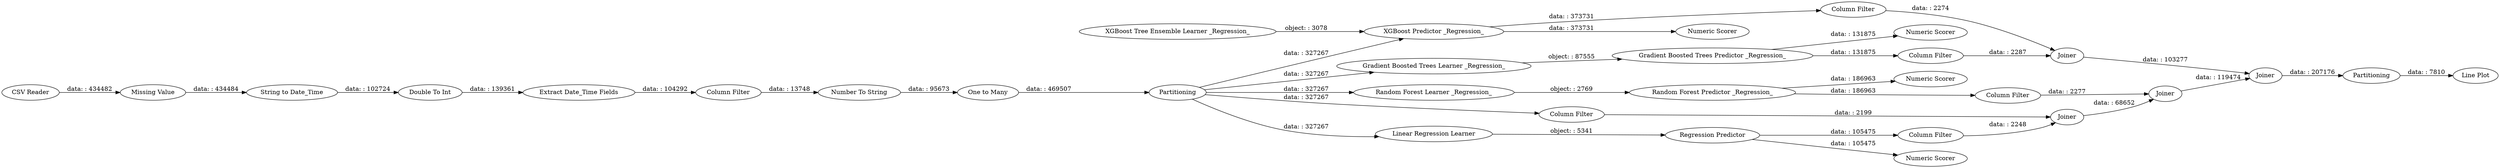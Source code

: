 digraph {
	"2624200566811571188_53" [label="Random Forest Learner _Regression_"]
	"-1809402135958444385_10" [label=Partitioning]
	"-1875470109411679830_59" [label=Joiner]
	"2624200566811571188_49" [label="Column Filter"]
	"5672411903751956671_61" [label="Gradient Boosted Trees Predictor _Regression_"]
	"778428463141372678_23" [label="Regression Predictor"]
	"2237258368594000328_56" [label="XGBoost Tree Ensemble Learner _Regression_"]
	"-1809402135958444385_32" [label="Double To Int"]
	"-1875470109411679830_40" [label="Column Filter"]
	"-1809402135958444385_3" [label="String to Date_Time"]
	"2624200566811571188_54" [label="Random Forest Predictor _Regression_"]
	"2237258368594000328_55" [label="XGBoost Predictor _Regression_"]
	"-1875470109411679830_39" [label=Joiner]
	"-1875470109411679830_45" [label="Line Plot"]
	"-1809402135958444385_5" [label="Missing Value"]
	"2237258368594000328_58" [label="Numeric Scorer"]
	"-1875470109411679830_64" [label=Joiner]
	"-1875470109411679830_1" [label="CSV Reader"]
	"-1809402135958444385_29" [label="Number To String"]
	"5672411903751956671_62" [label="Column Filter"]
	"5672411903751956671_63" [label="Numeric Scorer"]
	"778428463141372678_22" [label="Linear Regression Learner"]
	"-1875470109411679830_52" [label=Joiner]
	"-1809402135958444385_2" [label="Extract Date_Time Fields"]
	"5672411903751956671_60" [label="Gradient Boosted Trees Learner _Regression_"]
	"-1875470109411679830_46" [label=Partitioning]
	"778428463141372678_34" [label="Column Filter"]
	"2237258368594000328_57" [label="Column Filter"]
	"-1809402135958444385_4" [label="Column Filter"]
	"-1809402135958444385_31" [label="One to Many"]
	"2624200566811571188_50" [label="Numeric Scorer"]
	"778428463141372678_24" [label="Numeric Scorer"]
	"5672411903751956671_60" -> "5672411903751956671_61" [label="object: : 87555"]
	"-1875470109411679830_64" -> "-1875470109411679830_59" [label="data: : 103277"]
	"2237258368594000328_56" -> "2237258368594000328_55" [label="object: : 3078"]
	"-1809402135958444385_29" -> "-1809402135958444385_31" [label="data: : 95673"]
	"778428463141372678_22" -> "778428463141372678_23" [label="object: : 5341"]
	"2624200566811571188_54" -> "2624200566811571188_49" [label="data: : 186963"]
	"-1809402135958444385_10" -> "5672411903751956671_60" [label="data: : 327267"]
	"-1809402135958444385_10" -> "778428463141372678_22" [label="data: : 327267"]
	"-1809402135958444385_3" -> "-1809402135958444385_32" [label="data: : 102724"]
	"-1809402135958444385_2" -> "-1809402135958444385_4" [label="data: : 104292"]
	"-1809402135958444385_31" -> "-1809402135958444385_10" [label="data: : 469507"]
	"778428463141372678_34" -> "-1875470109411679830_39" [label="data: : 2248"]
	"-1875470109411679830_52" -> "-1875470109411679830_59" [label="data: : 119474"]
	"2237258368594000328_55" -> "2237258368594000328_57" [label="data: : 373731"]
	"-1875470109411679830_39" -> "-1875470109411679830_52" [label="data: : 68652"]
	"-1809402135958444385_32" -> "-1809402135958444385_2" [label="data: : 139361"]
	"2624200566811571188_49" -> "-1875470109411679830_52" [label="data: : 2277"]
	"2624200566811571188_54" -> "2624200566811571188_50" [label="data: : 186963"]
	"2237258368594000328_55" -> "2237258368594000328_58" [label="data: : 373731"]
	"778428463141372678_23" -> "778428463141372678_24" [label="data: : 105475"]
	"-1875470109411679830_59" -> "-1875470109411679830_46" [label="data: : 207176"]
	"-1809402135958444385_10" -> "2624200566811571188_53" [label="data: : 327267"]
	"-1809402135958444385_5" -> "-1809402135958444385_3" [label="data: : 434484"]
	"2237258368594000328_57" -> "-1875470109411679830_64" [label="data: : 2274"]
	"-1809402135958444385_10" -> "2237258368594000328_55" [label="data: : 327267"]
	"-1875470109411679830_1" -> "-1809402135958444385_5" [label="data: : 434482"]
	"-1875470109411679830_46" -> "-1875470109411679830_45" [label="data: : 7810"]
	"5672411903751956671_62" -> "-1875470109411679830_64" [label="data: : 2287"]
	"-1809402135958444385_4" -> "-1809402135958444385_29" [label="data: : 13748"]
	"-1875470109411679830_40" -> "-1875470109411679830_39" [label="data: : 2199"]
	"5672411903751956671_61" -> "5672411903751956671_62" [label="data: : 131875"]
	"5672411903751956671_61" -> "5672411903751956671_63" [label="data: : 131875"]
	"778428463141372678_23" -> "778428463141372678_34" [label="data: : 105475"]
	"-1809402135958444385_10" -> "-1875470109411679830_40" [label="data: : 327267"]
	"2624200566811571188_53" -> "2624200566811571188_54" [label="object: : 2769"]
	rankdir=LR
}
